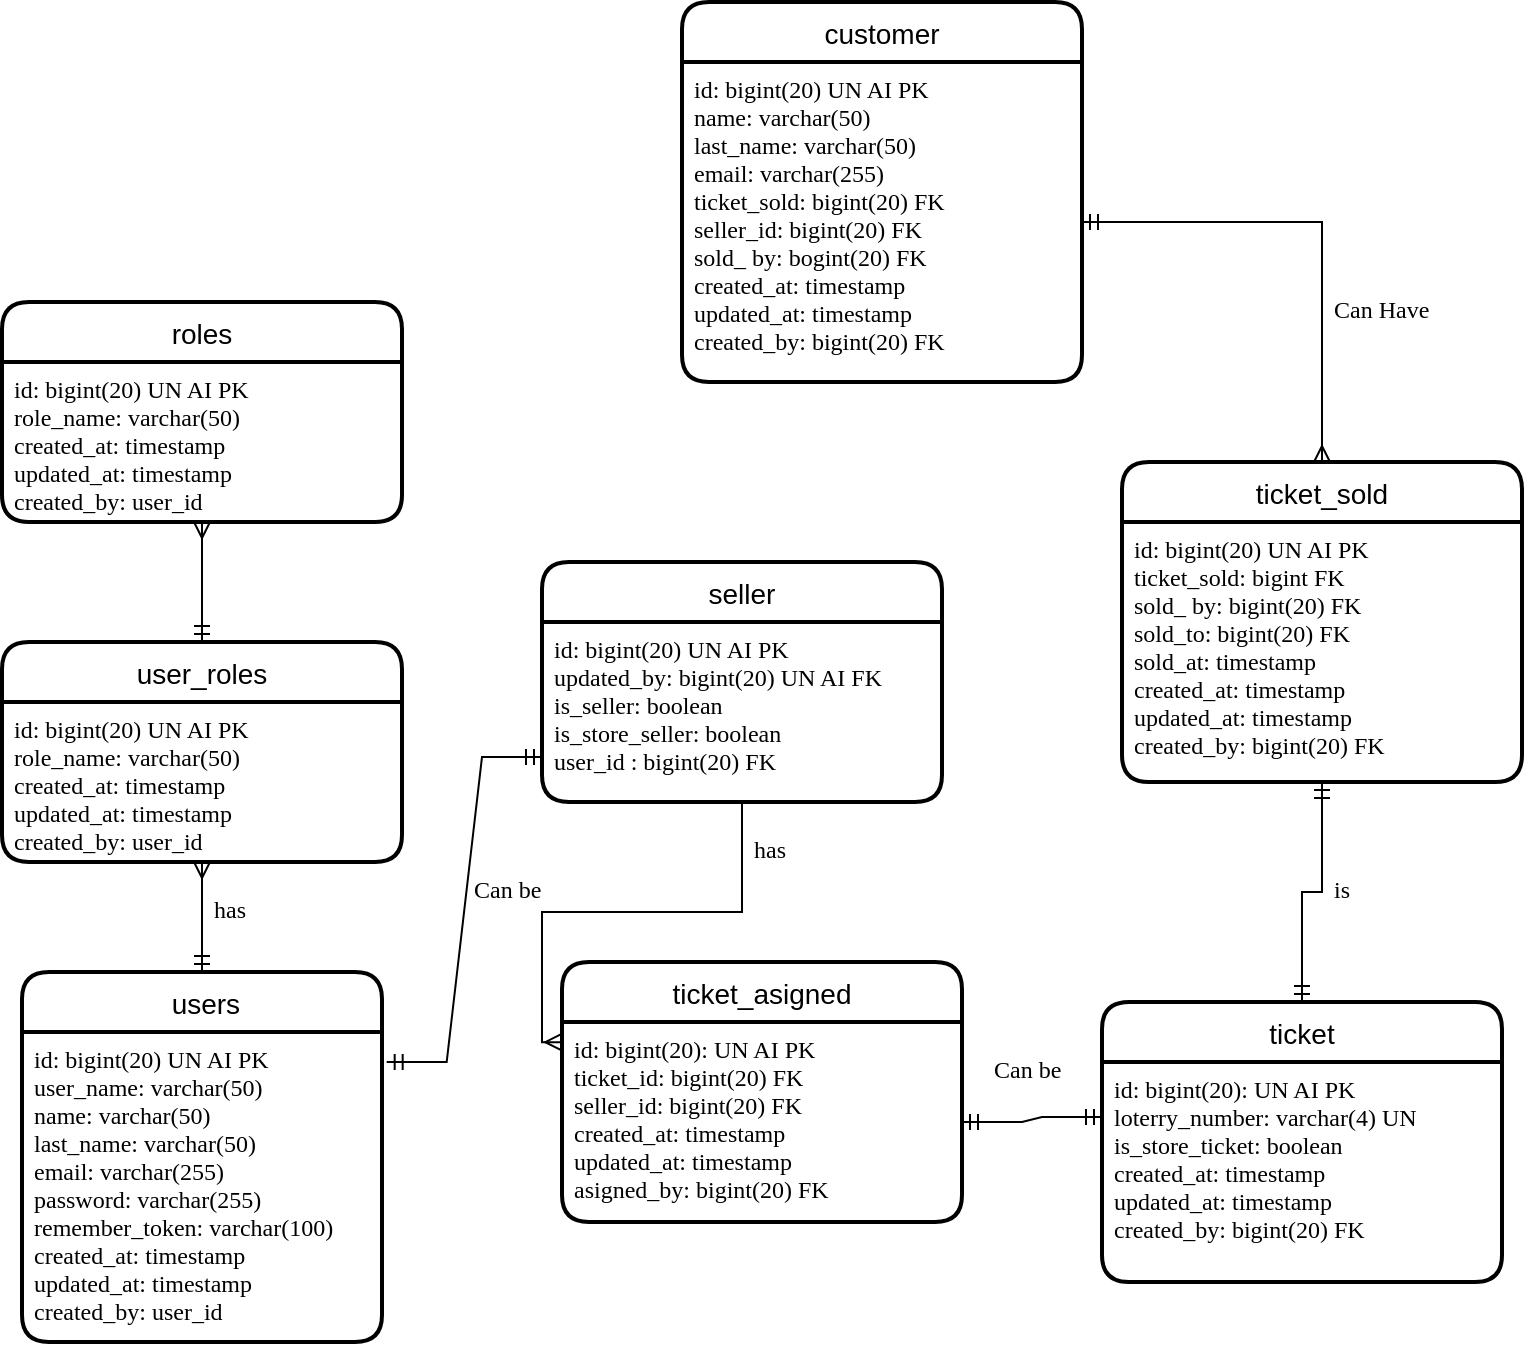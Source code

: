 <mxfile version="21.0.6" type="github">
  <diagram name="MER" id="A2fAMGsQMXvIKnF8qpCU">
    <mxGraphModel dx="1195" dy="1757" grid="1" gridSize="10" guides="1" tooltips="1" connect="1" arrows="1" fold="1" page="1" pageScale="1" pageWidth="850" pageHeight="1100" math="0" shadow="0">
      <root>
        <mxCell id="0" />
        <mxCell id="1" parent="0" />
        <mxCell id="OX5ZEf51lm33wvpcWz9B-1" value=" users" style="swimlane;childLayout=stackLayout;horizontal=1;startSize=30;horizontalStack=0;rounded=1;fontSize=14;fontStyle=0;strokeWidth=2;resizeParent=0;resizeLast=1;shadow=0;dashed=0;align=center;" parent="1" vertex="1">
          <mxGeometry x="70" y="165" width="180" height="185" as="geometry" />
        </mxCell>
        <mxCell id="OX5ZEf51lm33wvpcWz9B-2" value="id: bigint(20) UN AI PK&#xa;user_name: varchar(50)&#xa;name: varchar(50)&#xa;last_name: varchar(50)&#xa;email: varchar(255)&#xa;password: varchar(255)&#xa;remember_token: varchar(100)&#xa;created_at: timestamp&#xa;updated_at: timestamp&#xa;created_by: user_id&#xa;&#xa;" style="align=left;strokeColor=none;fillColor=none;spacingLeft=4;fontSize=12;verticalAlign=top;resizable=0;rotatable=0;part=1;fontFamily=Nunito;fontSource=https%3A%2F%2Ffonts.googleapis.com%2Fcss%3Ffamily%3DNunito;" parent="OX5ZEf51lm33wvpcWz9B-1" vertex="1">
          <mxGeometry y="30" width="180" height="155" as="geometry" />
        </mxCell>
        <mxCell id="OX5ZEf51lm33wvpcWz9B-8" value="seller" style="swimlane;childLayout=stackLayout;horizontal=1;startSize=30;horizontalStack=0;rounded=1;fontSize=14;fontStyle=0;strokeWidth=2;resizeParent=0;resizeLast=1;shadow=0;dashed=0;align=center;" parent="1" vertex="1">
          <mxGeometry x="330" y="-40" width="200" height="120" as="geometry" />
        </mxCell>
        <mxCell id="OX5ZEf51lm33wvpcWz9B-9" value="id: bigint(20) UN AI PK&#xa;updated_by: bigint(20) UN AI FK&#xa;is_seller: boolean&#xa;is_store_seller: boolean&#xa;user_id : bigint(20) FK" style="align=left;strokeColor=none;fillColor=none;spacingLeft=4;fontSize=12;verticalAlign=top;resizable=0;rotatable=0;part=1;fontFamily=Nunito;fontSource=https%3A%2F%2Ffonts.googleapis.com%2Fcss%3Ffamily%3DNunito;" parent="OX5ZEf51lm33wvpcWz9B-8" vertex="1">
          <mxGeometry y="30" width="200" height="90" as="geometry" />
        </mxCell>
        <mxCell id="G5X43IpxlXC4tEhYC3Bp-1" value="" style="edgeStyle=entityRelationEdgeStyle;fontSize=12;html=1;endArrow=ERmandOne;startArrow=ERmandOne;rounded=0;entryX=0;entryY=0.75;entryDx=0;entryDy=0;exitX=1.013;exitY=0.097;exitDx=0;exitDy=0;exitPerimeter=0;" edge="1" parent="1" source="OX5ZEf51lm33wvpcWz9B-2" target="OX5ZEf51lm33wvpcWz9B-9">
          <mxGeometry width="100" height="100" relative="1" as="geometry">
            <mxPoint x="250" y="265" as="sourcePoint" />
            <mxPoint x="350" y="165" as="targetPoint" />
          </mxGeometry>
        </mxCell>
        <mxCell id="G5X43IpxlXC4tEhYC3Bp-3" value="Can be" style="text;strokeColor=none;fillColor=none;spacingLeft=4;spacingRight=4;overflow=hidden;rotatable=0;points=[[0,0.5],[1,0.5]];portConstraint=eastwest;fontSize=12;whiteSpace=wrap;html=1;fontFamily=Nunito;fontSource=https%3A%2F%2Ffonts.googleapis.com%2Fcss%3Ffamily%3DNunito;" vertex="1" parent="1">
          <mxGeometry x="290" y="110" width="50" height="30" as="geometry" />
        </mxCell>
        <mxCell id="G5X43IpxlXC4tEhYC3Bp-9" value="ticket" style="swimlane;childLayout=stackLayout;horizontal=1;startSize=30;horizontalStack=0;rounded=1;fontSize=14;fontStyle=0;strokeWidth=2;resizeParent=0;resizeLast=1;shadow=0;dashed=0;align=center;" vertex="1" parent="1">
          <mxGeometry x="610" y="180" width="200" height="140" as="geometry" />
        </mxCell>
        <mxCell id="G5X43IpxlXC4tEhYC3Bp-10" value="id: bigint(20): UN AI PK&#xa;loterry_number: varchar(4) UN&#xa;is_store_ticket: boolean &#xa;created_at: timestamp&#xa;updated_at: timestamp&#xa;created_by: bigint(20) FK" style="align=left;strokeColor=none;fillColor=none;spacingLeft=4;fontSize=12;verticalAlign=top;resizable=0;rotatable=0;part=1;fontFamily=Nunito;fontSource=https%3A%2F%2Ffonts.googleapis.com%2Fcss%3Ffamily%3DNunito;" vertex="1" parent="G5X43IpxlXC4tEhYC3Bp-9">
          <mxGeometry y="30" width="200" height="110" as="geometry" />
        </mxCell>
        <mxCell id="G5X43IpxlXC4tEhYC3Bp-13" value="has" style="text;strokeColor=none;fillColor=none;spacingLeft=4;spacingRight=4;overflow=hidden;rotatable=0;points=[[0,0.5],[1,0.5]];portConstraint=eastwest;fontSize=12;whiteSpace=wrap;html=1;fontFamily=Nunito;fontSource=https%3A%2F%2Ffonts.googleapis.com%2Fcss%3Ffamily%3DNunito;" vertex="1" parent="1">
          <mxGeometry x="160" y="120" width="50" height="30" as="geometry" />
        </mxCell>
        <mxCell id="G5X43IpxlXC4tEhYC3Bp-14" value="ticket_asigned" style="swimlane;childLayout=stackLayout;horizontal=1;startSize=30;horizontalStack=0;rounded=1;fontSize=14;fontStyle=0;strokeWidth=2;resizeParent=0;resizeLast=1;shadow=0;dashed=0;align=center;" vertex="1" parent="1">
          <mxGeometry x="340" y="160" width="200" height="130" as="geometry">
            <mxRectangle x="450" y="390" width="130" height="30" as="alternateBounds" />
          </mxGeometry>
        </mxCell>
        <mxCell id="G5X43IpxlXC4tEhYC3Bp-15" value="id: bigint(20): UN AI PK&#xa;ticket_id: bigint(20) FK&#xa;seller_id: bigint(20) FK &#xa;created_at: timestamp&#xa;updated_at: timestamp&#xa;asigned_by: bigint(20) FK" style="align=left;strokeColor=none;fillColor=none;spacingLeft=4;fontSize=12;verticalAlign=top;resizable=0;rotatable=0;part=1;fontFamily=Nunito;fontSource=https%3A%2F%2Ffonts.googleapis.com%2Fcss%3Ffamily%3DNunito;" vertex="1" parent="G5X43IpxlXC4tEhYC3Bp-14">
          <mxGeometry y="30" width="200" height="100" as="geometry" />
        </mxCell>
        <mxCell id="G5X43IpxlXC4tEhYC3Bp-19" value="" style="edgeStyle=orthogonalEdgeStyle;fontSize=12;html=1;endArrow=ERmany;rounded=0;entryX=-0.002;entryY=0.101;entryDx=0;entryDy=0;entryPerimeter=0;exitX=0.5;exitY=1;exitDx=0;exitDy=0;" edge="1" parent="1" source="OX5ZEf51lm33wvpcWz9B-9" target="G5X43IpxlXC4tEhYC3Bp-15">
          <mxGeometry width="100" height="100" relative="1" as="geometry">
            <mxPoint x="365" y="190" as="sourcePoint" />
            <mxPoint x="465" y="90" as="targetPoint" />
          </mxGeometry>
        </mxCell>
        <mxCell id="G5X43IpxlXC4tEhYC3Bp-20" value="has" style="text;strokeColor=none;fillColor=none;spacingLeft=4;spacingRight=4;overflow=hidden;rotatable=0;points=[[0,0.5],[1,0.5]];portConstraint=eastwest;fontSize=12;whiteSpace=wrap;html=1;fontFamily=Nunito;fontSource=https%3A%2F%2Ffonts.googleapis.com%2Fcss%3Ffamily%3DNunito;" vertex="1" parent="1">
          <mxGeometry x="430" y="90" width="50" height="30" as="geometry" />
        </mxCell>
        <mxCell id="G5X43IpxlXC4tEhYC3Bp-21" value="" style="edgeStyle=entityRelationEdgeStyle;fontSize=12;html=1;endArrow=ERmandOne;startArrow=ERmandOne;rounded=0;entryX=0;entryY=0.25;entryDx=0;entryDy=0;exitX=1;exitY=0.5;exitDx=0;exitDy=0;" edge="1" parent="1" source="G5X43IpxlXC4tEhYC3Bp-15" target="G5X43IpxlXC4tEhYC3Bp-10">
          <mxGeometry width="100" height="100" relative="1" as="geometry">
            <mxPoint x="370" y="330" as="sourcePoint" />
            <mxPoint x="470" y="230" as="targetPoint" />
          </mxGeometry>
        </mxCell>
        <mxCell id="G5X43IpxlXC4tEhYC3Bp-22" value="Can be" style="text;strokeColor=none;fillColor=none;spacingLeft=4;spacingRight=4;overflow=hidden;rotatable=0;points=[[0,0.5],[1,0.5]];portConstraint=eastwest;fontSize=12;whiteSpace=wrap;html=1;fontFamily=Nunito;fontSource=https%3A%2F%2Ffonts.googleapis.com%2Fcss%3Ffamily%3DNunito;" vertex="1" parent="1">
          <mxGeometry x="550" y="200" width="50" height="30" as="geometry" />
        </mxCell>
        <mxCell id="G5X43IpxlXC4tEhYC3Bp-28" style="edgeStyle=orthogonalEdgeStyle;rounded=0;orthogonalLoop=1;jettySize=auto;html=1;exitX=0.5;exitY=1;exitDx=0;exitDy=0;entryX=0.5;entryY=0;entryDx=0;entryDy=0;startArrow=ERmandOne;startFill=0;endArrow=ERmandOne;endFill=0;" edge="1" parent="1" source="G5X43IpxlXC4tEhYC3Bp-23" target="G5X43IpxlXC4tEhYC3Bp-9">
          <mxGeometry relative="1" as="geometry" />
        </mxCell>
        <mxCell id="G5X43IpxlXC4tEhYC3Bp-23" value="ticket_sold" style="swimlane;childLayout=stackLayout;horizontal=1;startSize=30;horizontalStack=0;rounded=1;fontSize=14;fontStyle=0;strokeWidth=2;resizeParent=0;resizeLast=1;shadow=0;dashed=0;align=center;" vertex="1" parent="1">
          <mxGeometry x="620" y="-90" width="200" height="160" as="geometry" />
        </mxCell>
        <mxCell id="G5X43IpxlXC4tEhYC3Bp-24" value="id: bigint(20) UN AI PK&#xa;ticket_sold: bigint FK&#xa;sold_ by: bigint(20) FK&#xa;sold_to: bigint(20) FK&#xa;sold_at: timestamp&#xa;created_at: timestamp&#xa;updated_at: timestamp&#xa;created_by: bigint(20) FK" style="align=left;strokeColor=none;fillColor=none;spacingLeft=4;fontSize=12;verticalAlign=top;resizable=0;rotatable=0;part=1;fontFamily=Nunito;fontSource=https%3A%2F%2Ffonts.googleapis.com%2Fcss%3Ffamily%3DNunito;" vertex="1" parent="G5X43IpxlXC4tEhYC3Bp-23">
          <mxGeometry y="30" width="200" height="130" as="geometry" />
        </mxCell>
        <mxCell id="G5X43IpxlXC4tEhYC3Bp-29" value="is" style="text;strokeColor=none;fillColor=none;spacingLeft=4;spacingRight=4;overflow=hidden;rotatable=0;points=[[0,0.5],[1,0.5]];portConstraint=eastwest;fontSize=12;whiteSpace=wrap;html=1;fontFamily=Nunito;fontSource=https%3A%2F%2Ffonts.googleapis.com%2Fcss%3Ffamily%3DNunito;" vertex="1" parent="1">
          <mxGeometry x="720" y="110" width="50" height="30" as="geometry" />
        </mxCell>
        <mxCell id="G5X43IpxlXC4tEhYC3Bp-30" value="roles" style="swimlane;childLayout=stackLayout;horizontal=1;startSize=30;horizontalStack=0;rounded=1;fontSize=14;fontStyle=0;strokeWidth=2;resizeParent=0;resizeLast=1;shadow=0;dashed=0;align=center;" vertex="1" parent="1">
          <mxGeometry x="60" y="-170" width="200" height="110" as="geometry" />
        </mxCell>
        <mxCell id="G5X43IpxlXC4tEhYC3Bp-31" value="id: bigint(20) UN AI PK&#xa;role_name: varchar(50)&#xa;created_at: timestamp&#xa;updated_at: timestamp&#xa;created_by: user_id" style="align=left;strokeColor=none;fillColor=none;spacingLeft=4;fontSize=12;verticalAlign=top;resizable=0;rotatable=0;part=1;fontFamily=Nunito;fontSource=https%3A%2F%2Ffonts.googleapis.com%2Fcss%3Ffamily%3DNunito;" vertex="1" parent="G5X43IpxlXC4tEhYC3Bp-30">
          <mxGeometry y="30" width="200" height="80" as="geometry" />
        </mxCell>
        <mxCell id="G5X43IpxlXC4tEhYC3Bp-35" value="user_roles" style="swimlane;childLayout=stackLayout;horizontal=1;startSize=30;horizontalStack=0;rounded=1;fontSize=14;fontStyle=0;strokeWidth=2;resizeParent=0;resizeLast=1;shadow=0;dashed=0;align=center;" vertex="1" parent="1">
          <mxGeometry x="60" width="200" height="110" as="geometry" />
        </mxCell>
        <mxCell id="G5X43IpxlXC4tEhYC3Bp-36" value="id: bigint(20) UN AI PK&#xa;role_name: varchar(50)&#xa;created_at: timestamp&#xa;updated_at: timestamp&#xa;created_by: user_id" style="align=left;strokeColor=none;fillColor=none;spacingLeft=4;fontSize=12;verticalAlign=top;resizable=0;rotatable=0;part=1;fontFamily=Nunito;fontSource=https%3A%2F%2Ffonts.googleapis.com%2Fcss%3Ffamily%3DNunito;" vertex="1" parent="G5X43IpxlXC4tEhYC3Bp-35">
          <mxGeometry y="30" width="200" height="80" as="geometry" />
        </mxCell>
        <mxCell id="G5X43IpxlXC4tEhYC3Bp-37" style="edgeStyle=orthogonalEdgeStyle;rounded=0;orthogonalLoop=1;jettySize=auto;html=1;exitX=0.5;exitY=1;exitDx=0;exitDy=0;entryX=0.5;entryY=0;entryDx=0;entryDy=0;endArrow=ERmandOne;endFill=0;startArrow=ERmany;startFill=0;" edge="1" parent="1" source="G5X43IpxlXC4tEhYC3Bp-31" target="G5X43IpxlXC4tEhYC3Bp-35">
          <mxGeometry relative="1" as="geometry" />
        </mxCell>
        <mxCell id="G5X43IpxlXC4tEhYC3Bp-38" style="edgeStyle=orthogonalEdgeStyle;rounded=0;orthogonalLoop=1;jettySize=auto;html=1;exitX=0.5;exitY=1;exitDx=0;exitDy=0;entryX=0.5;entryY=0;entryDx=0;entryDy=0;endArrow=ERmandOne;endFill=0;startArrow=ERmany;startFill=0;" edge="1" parent="1" source="G5X43IpxlXC4tEhYC3Bp-36" target="OX5ZEf51lm33wvpcWz9B-1">
          <mxGeometry relative="1" as="geometry" />
        </mxCell>
        <mxCell id="G5X43IpxlXC4tEhYC3Bp-39" value="customer" style="swimlane;childLayout=stackLayout;horizontal=1;startSize=30;horizontalStack=0;rounded=1;fontSize=14;fontStyle=0;strokeWidth=2;resizeParent=0;resizeLast=1;shadow=0;dashed=0;align=center;" vertex="1" parent="1">
          <mxGeometry x="400" y="-320" width="200" height="190" as="geometry" />
        </mxCell>
        <mxCell id="G5X43IpxlXC4tEhYC3Bp-40" value="id: bigint(20) UN AI PK&#xa;name: varchar(50)&#xa;last_name: varchar(50)&#xa;email: varchar(255) &#xa;ticket_sold: bigint(20) FK&#xa;seller_id: bigint(20) FK&#xa;sold_ by: bogint(20) FK&#xa;created_at: timestamp&#xa;updated_at: timestamp&#xa;created_by: bigint(20) FK" style="align=left;strokeColor=none;fillColor=none;spacingLeft=4;fontSize=12;verticalAlign=top;resizable=0;rotatable=0;part=1;fontFamily=Nunito;fontSource=https%3A%2F%2Ffonts.googleapis.com%2Fcss%3Ffamily%3DNunito;" vertex="1" parent="G5X43IpxlXC4tEhYC3Bp-39">
          <mxGeometry y="30" width="200" height="160" as="geometry" />
        </mxCell>
        <mxCell id="G5X43IpxlXC4tEhYC3Bp-42" style="edgeStyle=orthogonalEdgeStyle;rounded=0;orthogonalLoop=1;jettySize=auto;html=1;exitX=1;exitY=0.5;exitDx=0;exitDy=0;startArrow=ERmandOne;startFill=0;endArrow=ERmany;endFill=0;" edge="1" parent="1" source="G5X43IpxlXC4tEhYC3Bp-40" target="G5X43IpxlXC4tEhYC3Bp-23">
          <mxGeometry relative="1" as="geometry" />
        </mxCell>
        <mxCell id="G5X43IpxlXC4tEhYC3Bp-43" value="Can Have" style="text;strokeColor=none;fillColor=none;spacingLeft=4;spacingRight=4;overflow=hidden;rotatable=0;points=[[0,0.5],[1,0.5]];portConstraint=eastwest;fontSize=12;whiteSpace=wrap;html=1;fontFamily=Nunito;fontSource=https%3A%2F%2Ffonts.googleapis.com%2Fcss%3Ffamily%3DNunito;" vertex="1" parent="1">
          <mxGeometry x="720" y="-180" width="80" height="30" as="geometry" />
        </mxCell>
      </root>
    </mxGraphModel>
  </diagram>
</mxfile>
